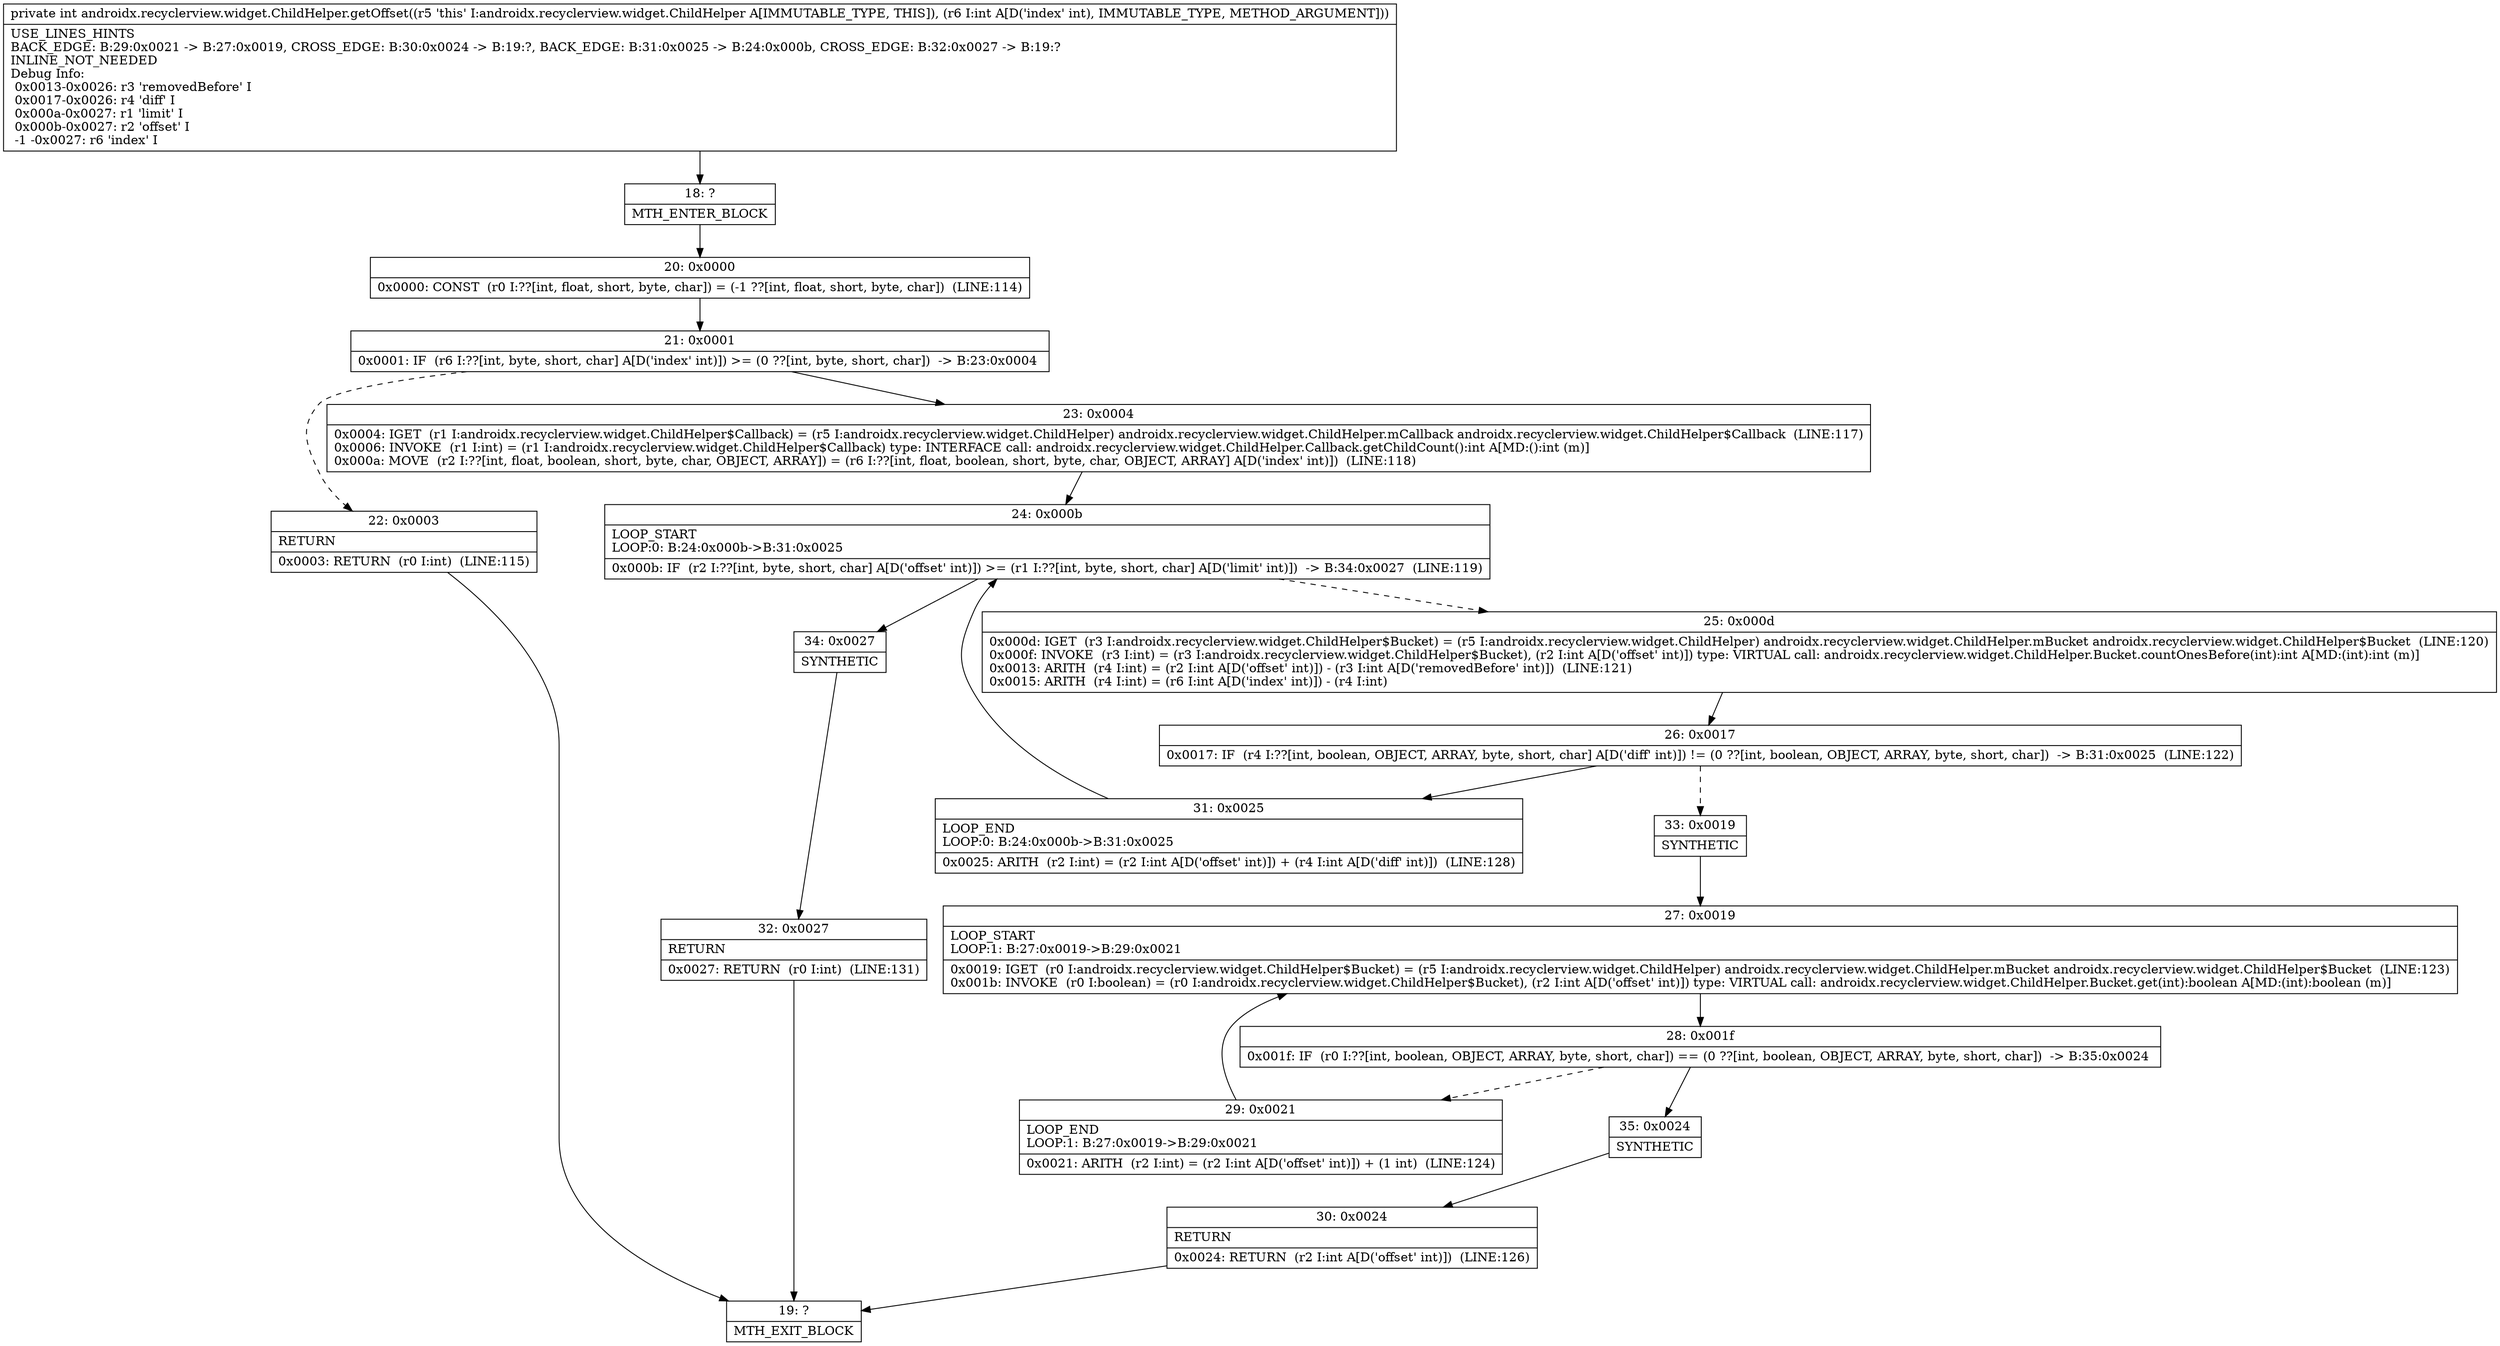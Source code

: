 digraph "CFG forandroidx.recyclerview.widget.ChildHelper.getOffset(I)I" {
Node_18 [shape=record,label="{18\:\ ?|MTH_ENTER_BLOCK\l}"];
Node_20 [shape=record,label="{20\:\ 0x0000|0x0000: CONST  (r0 I:??[int, float, short, byte, char]) = (\-1 ??[int, float, short, byte, char])  (LINE:114)\l}"];
Node_21 [shape=record,label="{21\:\ 0x0001|0x0001: IF  (r6 I:??[int, byte, short, char] A[D('index' int)]) \>= (0 ??[int, byte, short, char])  \-\> B:23:0x0004 \l}"];
Node_22 [shape=record,label="{22\:\ 0x0003|RETURN\l|0x0003: RETURN  (r0 I:int)  (LINE:115)\l}"];
Node_19 [shape=record,label="{19\:\ ?|MTH_EXIT_BLOCK\l}"];
Node_23 [shape=record,label="{23\:\ 0x0004|0x0004: IGET  (r1 I:androidx.recyclerview.widget.ChildHelper$Callback) = (r5 I:androidx.recyclerview.widget.ChildHelper) androidx.recyclerview.widget.ChildHelper.mCallback androidx.recyclerview.widget.ChildHelper$Callback  (LINE:117)\l0x0006: INVOKE  (r1 I:int) = (r1 I:androidx.recyclerview.widget.ChildHelper$Callback) type: INTERFACE call: androidx.recyclerview.widget.ChildHelper.Callback.getChildCount():int A[MD:():int (m)]\l0x000a: MOVE  (r2 I:??[int, float, boolean, short, byte, char, OBJECT, ARRAY]) = (r6 I:??[int, float, boolean, short, byte, char, OBJECT, ARRAY] A[D('index' int)])  (LINE:118)\l}"];
Node_24 [shape=record,label="{24\:\ 0x000b|LOOP_START\lLOOP:0: B:24:0x000b\-\>B:31:0x0025\l|0x000b: IF  (r2 I:??[int, byte, short, char] A[D('offset' int)]) \>= (r1 I:??[int, byte, short, char] A[D('limit' int)])  \-\> B:34:0x0027  (LINE:119)\l}"];
Node_25 [shape=record,label="{25\:\ 0x000d|0x000d: IGET  (r3 I:androidx.recyclerview.widget.ChildHelper$Bucket) = (r5 I:androidx.recyclerview.widget.ChildHelper) androidx.recyclerview.widget.ChildHelper.mBucket androidx.recyclerview.widget.ChildHelper$Bucket  (LINE:120)\l0x000f: INVOKE  (r3 I:int) = (r3 I:androidx.recyclerview.widget.ChildHelper$Bucket), (r2 I:int A[D('offset' int)]) type: VIRTUAL call: androidx.recyclerview.widget.ChildHelper.Bucket.countOnesBefore(int):int A[MD:(int):int (m)]\l0x0013: ARITH  (r4 I:int) = (r2 I:int A[D('offset' int)]) \- (r3 I:int A[D('removedBefore' int)])  (LINE:121)\l0x0015: ARITH  (r4 I:int) = (r6 I:int A[D('index' int)]) \- (r4 I:int) \l}"];
Node_26 [shape=record,label="{26\:\ 0x0017|0x0017: IF  (r4 I:??[int, boolean, OBJECT, ARRAY, byte, short, char] A[D('diff' int)]) != (0 ??[int, boolean, OBJECT, ARRAY, byte, short, char])  \-\> B:31:0x0025  (LINE:122)\l}"];
Node_31 [shape=record,label="{31\:\ 0x0025|LOOP_END\lLOOP:0: B:24:0x000b\-\>B:31:0x0025\l|0x0025: ARITH  (r2 I:int) = (r2 I:int A[D('offset' int)]) + (r4 I:int A[D('diff' int)])  (LINE:128)\l}"];
Node_33 [shape=record,label="{33\:\ 0x0019|SYNTHETIC\l}"];
Node_27 [shape=record,label="{27\:\ 0x0019|LOOP_START\lLOOP:1: B:27:0x0019\-\>B:29:0x0021\l|0x0019: IGET  (r0 I:androidx.recyclerview.widget.ChildHelper$Bucket) = (r5 I:androidx.recyclerview.widget.ChildHelper) androidx.recyclerview.widget.ChildHelper.mBucket androidx.recyclerview.widget.ChildHelper$Bucket  (LINE:123)\l0x001b: INVOKE  (r0 I:boolean) = (r0 I:androidx.recyclerview.widget.ChildHelper$Bucket), (r2 I:int A[D('offset' int)]) type: VIRTUAL call: androidx.recyclerview.widget.ChildHelper.Bucket.get(int):boolean A[MD:(int):boolean (m)]\l}"];
Node_28 [shape=record,label="{28\:\ 0x001f|0x001f: IF  (r0 I:??[int, boolean, OBJECT, ARRAY, byte, short, char]) == (0 ??[int, boolean, OBJECT, ARRAY, byte, short, char])  \-\> B:35:0x0024 \l}"];
Node_29 [shape=record,label="{29\:\ 0x0021|LOOP_END\lLOOP:1: B:27:0x0019\-\>B:29:0x0021\l|0x0021: ARITH  (r2 I:int) = (r2 I:int A[D('offset' int)]) + (1 int)  (LINE:124)\l}"];
Node_35 [shape=record,label="{35\:\ 0x0024|SYNTHETIC\l}"];
Node_30 [shape=record,label="{30\:\ 0x0024|RETURN\l|0x0024: RETURN  (r2 I:int A[D('offset' int)])  (LINE:126)\l}"];
Node_34 [shape=record,label="{34\:\ 0x0027|SYNTHETIC\l}"];
Node_32 [shape=record,label="{32\:\ 0x0027|RETURN\l|0x0027: RETURN  (r0 I:int)  (LINE:131)\l}"];
MethodNode[shape=record,label="{private int androidx.recyclerview.widget.ChildHelper.getOffset((r5 'this' I:androidx.recyclerview.widget.ChildHelper A[IMMUTABLE_TYPE, THIS]), (r6 I:int A[D('index' int), IMMUTABLE_TYPE, METHOD_ARGUMENT]))  | USE_LINES_HINTS\lBACK_EDGE: B:29:0x0021 \-\> B:27:0x0019, CROSS_EDGE: B:30:0x0024 \-\> B:19:?, BACK_EDGE: B:31:0x0025 \-\> B:24:0x000b, CROSS_EDGE: B:32:0x0027 \-\> B:19:?\lINLINE_NOT_NEEDED\lDebug Info:\l  0x0013\-0x0026: r3 'removedBefore' I\l  0x0017\-0x0026: r4 'diff' I\l  0x000a\-0x0027: r1 'limit' I\l  0x000b\-0x0027: r2 'offset' I\l  \-1 \-0x0027: r6 'index' I\l}"];
MethodNode -> Node_18;Node_18 -> Node_20;
Node_20 -> Node_21;
Node_21 -> Node_22[style=dashed];
Node_21 -> Node_23;
Node_22 -> Node_19;
Node_23 -> Node_24;
Node_24 -> Node_25[style=dashed];
Node_24 -> Node_34;
Node_25 -> Node_26;
Node_26 -> Node_31;
Node_26 -> Node_33[style=dashed];
Node_31 -> Node_24;
Node_33 -> Node_27;
Node_27 -> Node_28;
Node_28 -> Node_29[style=dashed];
Node_28 -> Node_35;
Node_29 -> Node_27;
Node_35 -> Node_30;
Node_30 -> Node_19;
Node_34 -> Node_32;
Node_32 -> Node_19;
}


